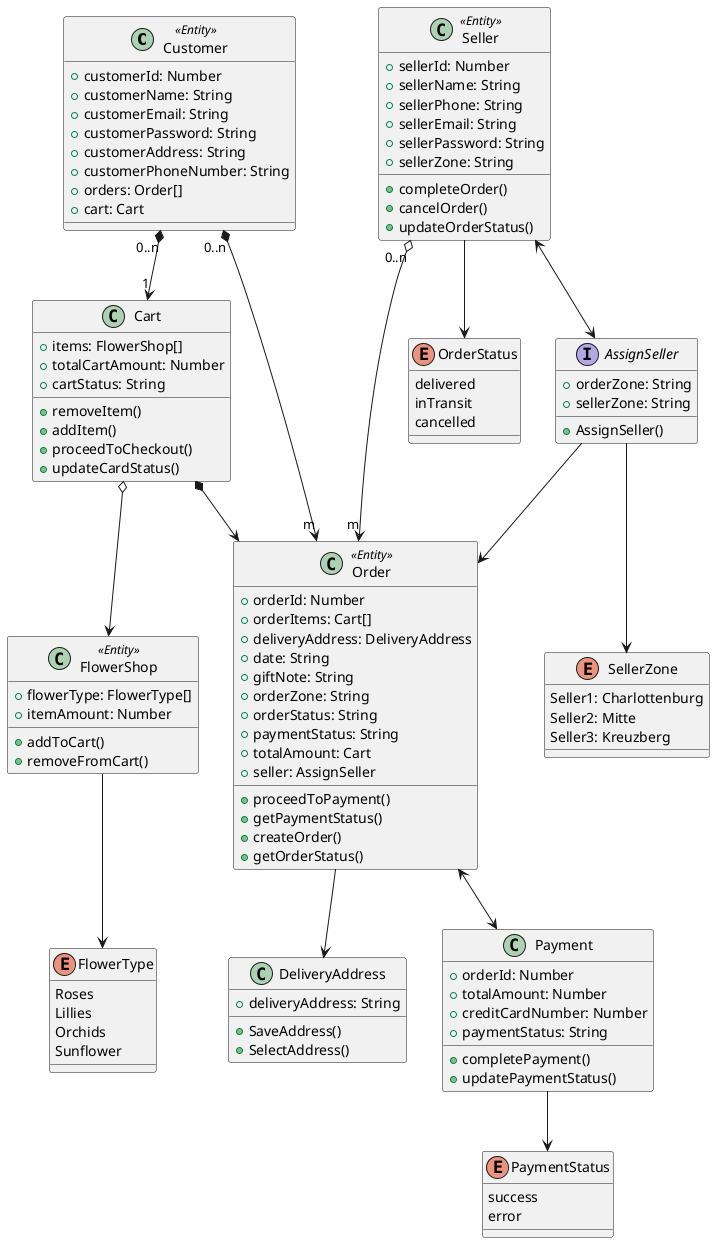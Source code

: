 @startuml

class Customer <<Entity>> {
    + customerId: Number
    + customerName: String
    + customerEmail: String
    + customerPassword: String
    + customerAddress: String
    + customerPhoneNumber: String
    + orders: Order[]
    + cart: Cart
}

class Seller <<Entity>> {
    + sellerId: Number
    + sellerName: String
    + sellerPhone: String
    + sellerEmail: String
    + sellerPassword: String
    + sellerZone: String
    + completeOrder()
    + cancelOrder()
    + updateOrderStatus()
}

class FlowerShop <<Entity>> {
    + flowerType: FlowerType[]
    + itemAmount: Number
    + addToCart()
    + removeFromCart()
}

class Cart {
    + items: FlowerShop[]
    + totalCartAmount: Number
    + cartStatus: String
    + removeItem()
    + addItem()
    + proceedToCheckout()
    + updateCardStatus()
}

class Order <<Entity>> {
    + orderId: Number
    + orderItems: Cart[]
    + deliveryAddress: DeliveryAddress
    + date: String
    + giftNote: String
    + orderZone: String
    + orderStatus: String
    + paymentStatus: String
    + totalAmount: Cart
    + seller: AssignSeller
    + proceedToPayment()
    + getPaymentStatus()
    + createOrder()
    + getOrderStatus()
}

class DeliveryAddress {
    + deliveryAddress: String
    + SaveAddress()
    + SelectAddress()
}

class Payment{
    + orderId: Number
    + totalAmount: Number
    + creditCardNumber: Number
    + paymentStatus: String
    + completePayment()
    + updatePaymentStatus()
}

enum PaymentStatus{
    success
    error
}

enum SellerZone{
    Seller1: Charlottenburg
    Seller2: Mitte 
    Seller3: Kreuzberg
}

enum OrderStatus{
    delivered
    inTransit
    cancelled
}

enum FlowerType{
    Roses 
    Lillies 
    Orchids 
    Sunflower
}

interface AssignSeller{
    + orderZone: String
    + sellerZone: String
    + AssignSeller()
}

Customer "0..n" *--> "1" Cart
Customer "0..n" *--> "m" Order
Cart o--> FlowerShop
FlowerShop --> FlowerType
Order --> DeliveryAddress
Payment --> PaymentStatus
Order <--> Payment
Seller <--> AssignSeller
AssignSeller --> SellerZone
AssignSeller --> Order
Seller "0..n" o--> "m" Order
Seller --> OrderStatus
Cart *--> Order

@enduml
